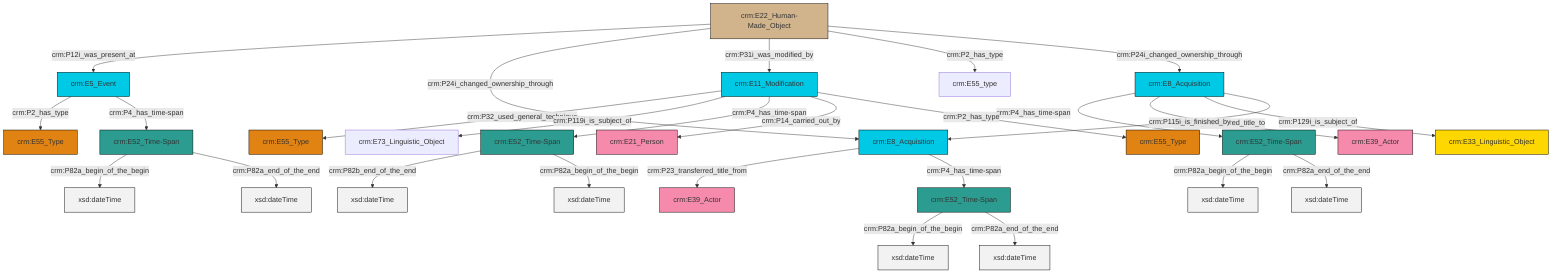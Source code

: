 graph TD
classDef Literal fill:#f2f2f2,stroke:#000000;
classDef CRM_Entity fill:#FFFFFF,stroke:#000000;
classDef Temporal_Entity fill:#00C9E6, stroke:#000000;
classDef Type fill:#E18312, stroke:#000000;
classDef Time-Span fill:#2C9C91, stroke:#000000;
classDef Appellation fill:#FFEB7F, stroke:#000000;
classDef Place fill:#008836, stroke:#000000;
classDef Persistent_Item fill:#B266B2, stroke:#000000;
classDef Conceptual_Object fill:#FFD700, stroke:#000000;
classDef Physical_Thing fill:#D2B48C, stroke:#000000;
classDef Actor fill:#f58aad, stroke:#000000;
classDef PC_Classes fill:#4ce600, stroke:#000000;
classDef Multi fill:#cccccc,stroke:#000000;

0["crm:E22_Human-Made_Object"]:::Physical_Thing -->|crm:P12i_was_present_at| 1["crm:E5_Event"]:::Temporal_Entity
8["crm:E11_Modification"]:::Temporal_Entity -->|crm:P32_used_general_technique| 9["crm:E55_Type"]:::Type
1["crm:E5_Event"]:::Temporal_Entity -->|crm:P2_has_type| 14["crm:E55_Type"]:::Type
1["crm:E5_Event"]:::Temporal_Entity -->|crm:P4_has_time-span| 15["crm:E52_Time-Span"]:::Time-Span
16["crm:E52_Time-Span"]:::Time-Span -->|crm:P82b_end_of_the_end| 17[xsd:dateTime]:::Literal
19["crm:E8_Acquisition"]:::Temporal_Entity -->|crm:P23_transferred_title_from| 4["crm:E39_Actor"]:::Actor
19["crm:E8_Acquisition"]:::Temporal_Entity -->|crm:P4_has_time-span| 12["crm:E52_Time-Span"]:::Time-Span
6["crm:E52_Time-Span"]:::Time-Span -->|crm:P82a_begin_of_the_begin| 20[xsd:dateTime]:::Literal
21["crm:E8_Acquisition"]:::Temporal_Entity -->|crm:P4_has_time-span| 6["crm:E52_Time-Span"]:::Time-Span
0["crm:E22_Human-Made_Object"]:::Physical_Thing -->|crm:P24i_changed_ownership_through| 19["crm:E8_Acquisition"]:::Temporal_Entity
6["crm:E52_Time-Span"]:::Time-Span -->|crm:P82a_end_of_the_end| 24[xsd:dateTime]:::Literal
21["crm:E8_Acquisition"]:::Temporal_Entity -->|crm:P22_transferred_title_to| 22["crm:E39_Actor"]:::Actor
15["crm:E52_Time-Span"]:::Time-Span -->|crm:P82a_begin_of_the_begin| 30[xsd:dateTime]:::Literal
12["crm:E52_Time-Span"]:::Time-Span -->|crm:P82a_begin_of_the_begin| 31[xsd:dateTime]:::Literal
0["crm:E22_Human-Made_Object"]:::Physical_Thing -->|crm:P31i_was_modified_by| 8["crm:E11_Modification"]:::Temporal_Entity
0["crm:E22_Human-Made_Object"]:::Physical_Thing -->|crm:P2_has_type| 28["crm:E55_type"]:::Default
21["crm:E8_Acquisition"]:::Temporal_Entity -->|crm:P129i_is_subject_of| 2["crm:E33_Linguistic_Object"]:::Conceptual_Object
0["crm:E22_Human-Made_Object"]:::Physical_Thing -->|crm:P24i_changed_ownership_through| 21["crm:E8_Acquisition"]:::Temporal_Entity
21["crm:E8_Acquisition"]:::Temporal_Entity -->|crm:P115i_is_finished_by| 19["crm:E8_Acquisition"]:::Temporal_Entity
8["crm:E11_Modification"]:::Temporal_Entity -->|crm:P119i_is_subject_of| 34["crm:E73_Linguistic_Object"]:::Default
12["crm:E52_Time-Span"]:::Time-Span -->|crm:P82a_end_of_the_end| 35[xsd:dateTime]:::Literal
8["crm:E11_Modification"]:::Temporal_Entity -->|crm:P4_has_time-span| 16["crm:E52_Time-Span"]:::Time-Span
15["crm:E52_Time-Span"]:::Time-Span -->|crm:P82a_end_of_the_end| 37[xsd:dateTime]:::Literal
16["crm:E52_Time-Span"]:::Time-Span -->|crm:P82a_begin_of_the_begin| 38[xsd:dateTime]:::Literal
8["crm:E11_Modification"]:::Temporal_Entity -->|crm:P14_carried_out_by| 41["crm:E21_Person"]:::Actor
8["crm:E11_Modification"]:::Temporal_Entity -->|crm:P2_has_type| 10["crm:E55_Type"]:::Type